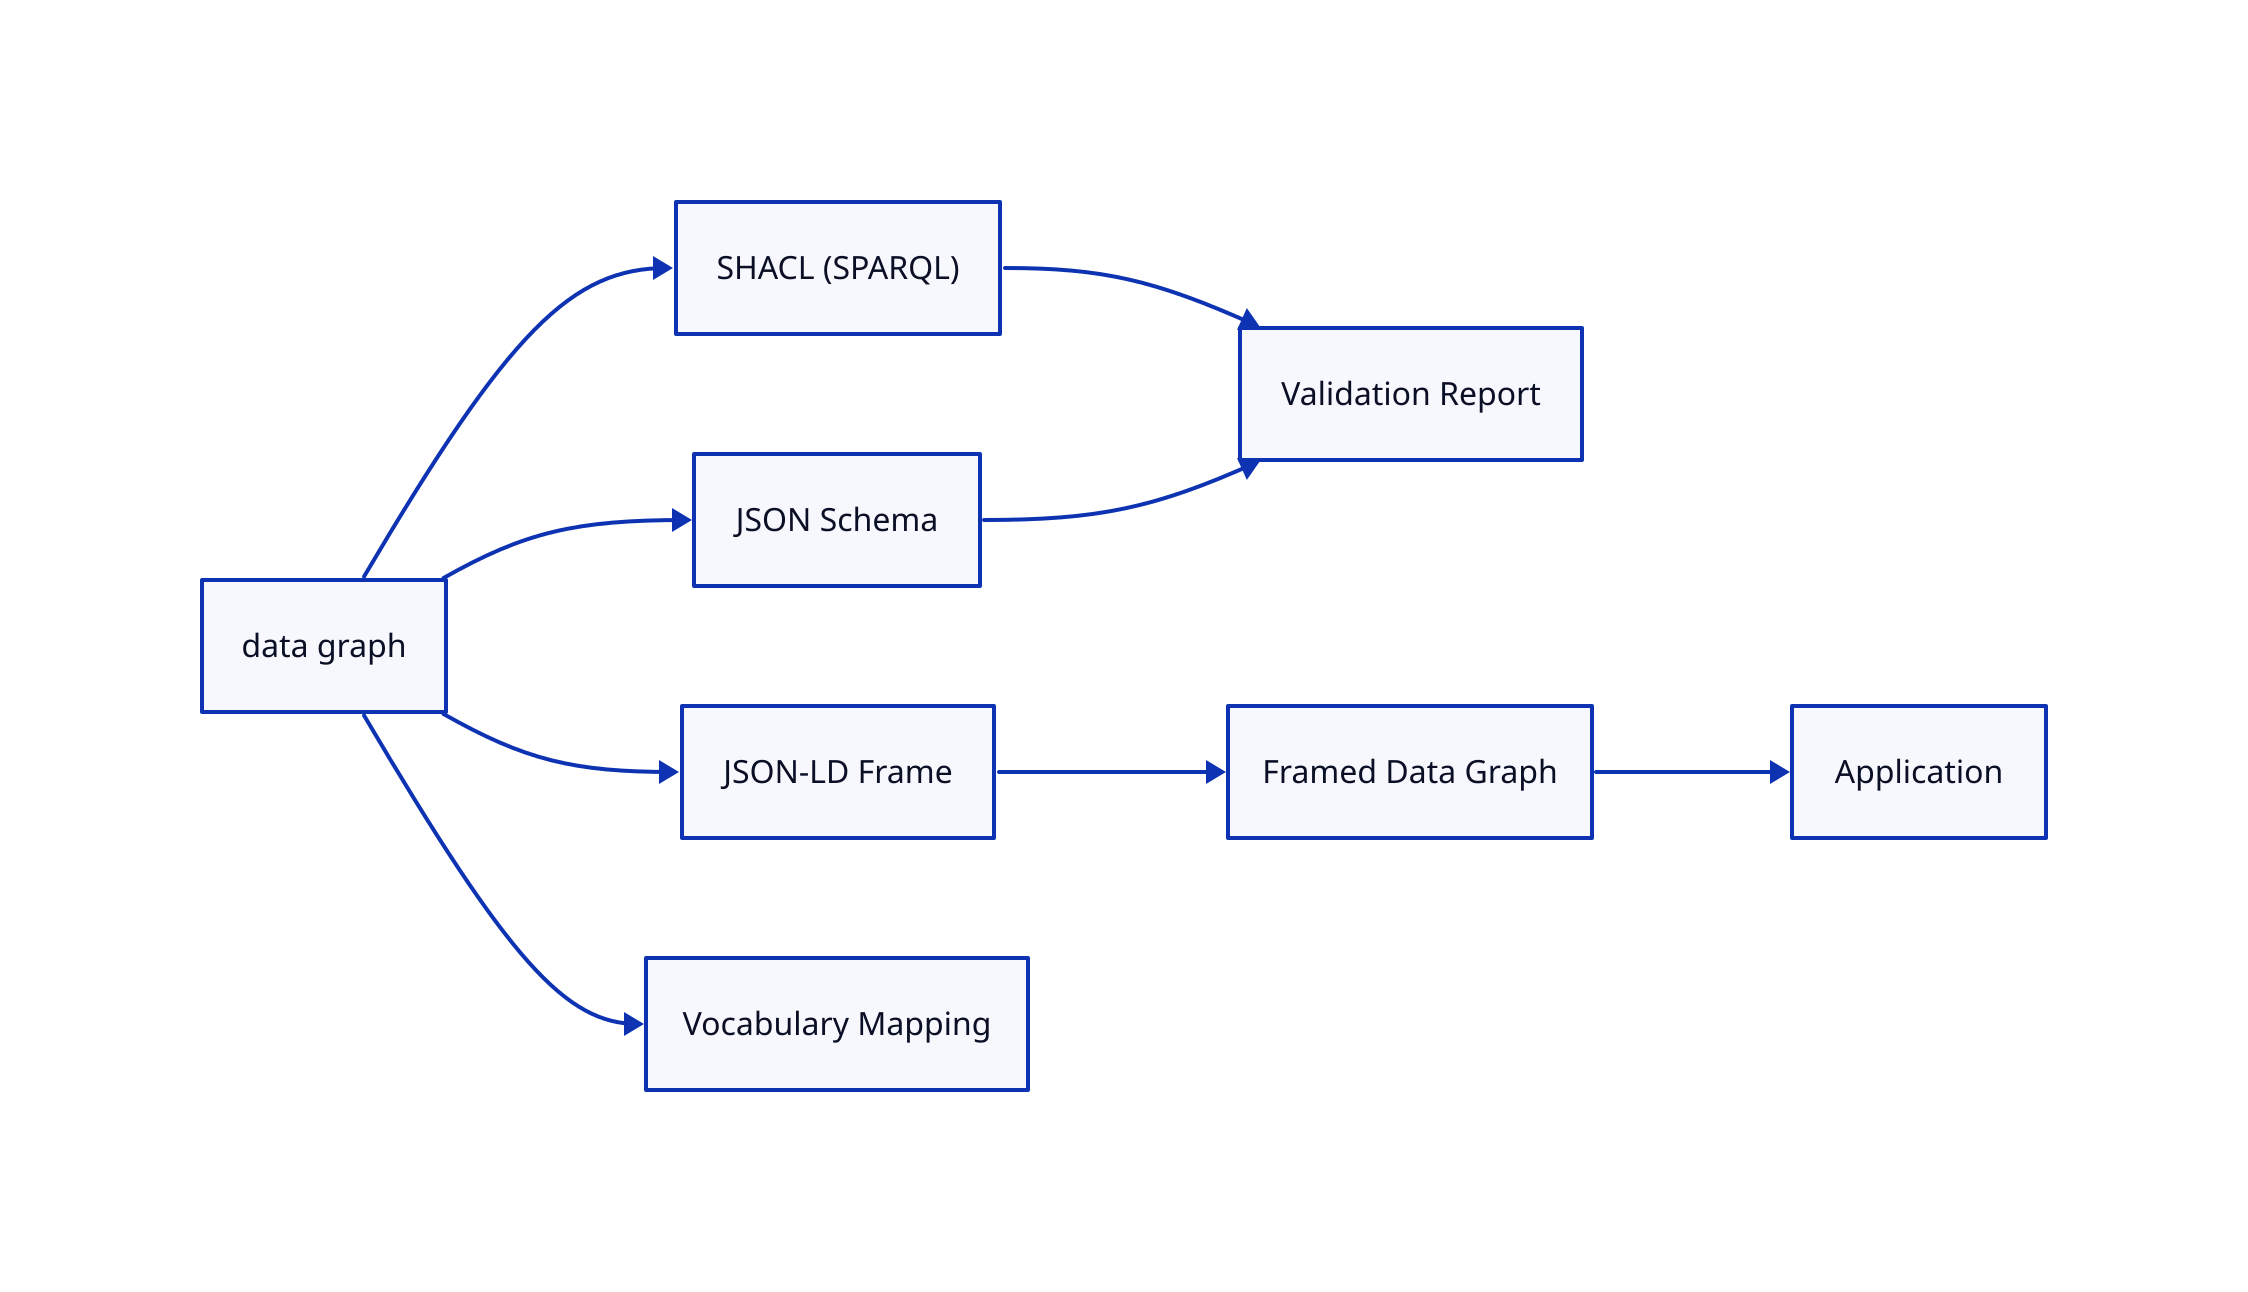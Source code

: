 direction: right

dg: data graph
scl: SHACL (SPARQL)
js: JSON Schema
fr: JSON-LD Frame
vm: Vocabulary Mapping

vr: Validation Report
fdg: Framed Data Graph
app: Application

dg -> scl -> vr
dg-> js -> vr
dg -> fr -> fdg -> app
dg -> vm
